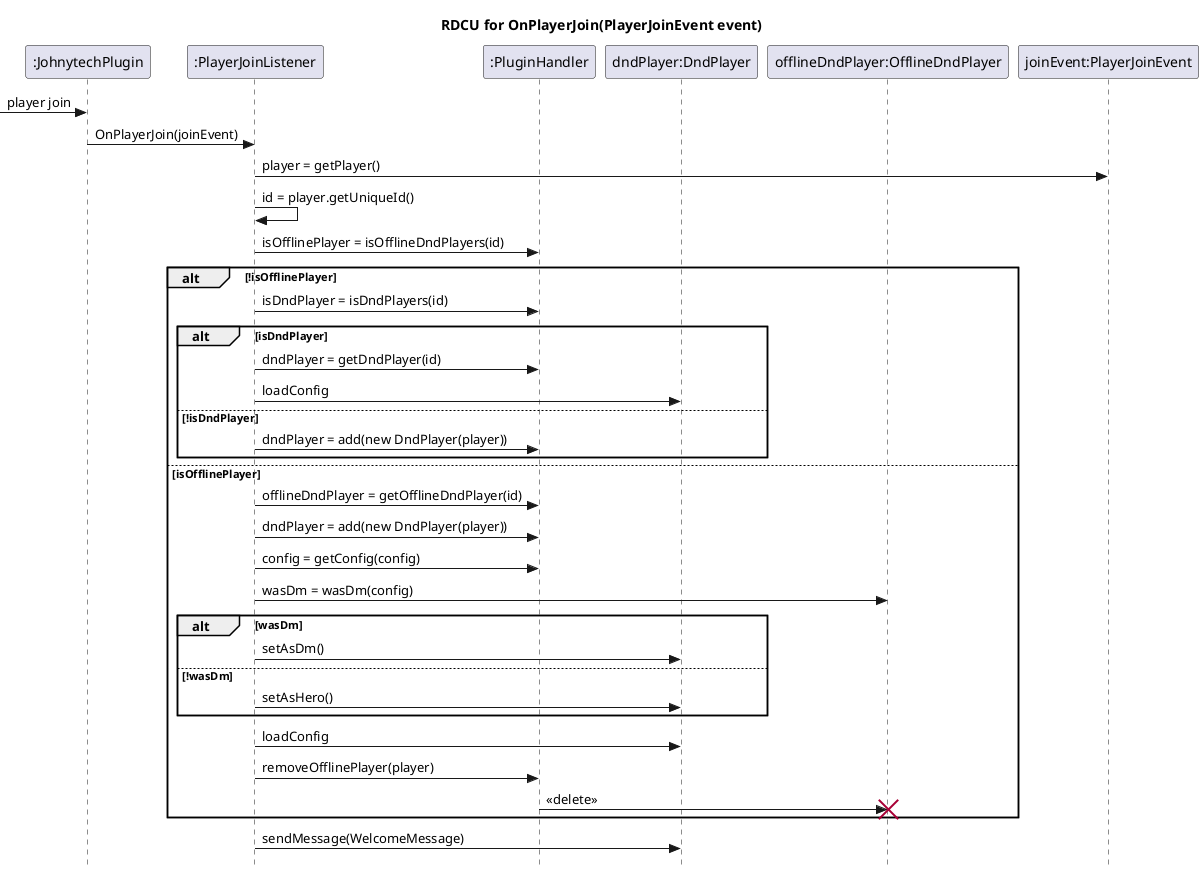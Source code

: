 @startuml
skinparam style strictuml
skinparam defaultfontname Verdana
title RDCU for OnPlayerJoin(PlayerJoinEvent event)

participant ":JohnytechPlugin" as jtp
participant ":PlayerJoinListener" as pjl
participant ":PluginHandler" as ph 
participant "dndPlayer:DndPlayer" as dndP
participant "offlineDndPlayer:OfflineDndPlayer" as OdndP
participant "joinEvent:PlayerJoinEvent" as je 

-> jtp : player join

jtp -> pjl : OnPlayerJoin(joinEvent)
pjl -> je : player = getPlayer()
pjl -> pjl : id = player.getUniqueId()

pjl -> ph : isOfflinePlayer = isOfflineDndPlayers(id)

alt !isOfflinePlayer
    pjl -> ph : isDndPlayer = isDndPlayers(id)
    alt isDndPlayer
        pjl -> ph : dndPlayer = getDndPlayer(id)
        pjl -> dndP : loadConfig
    else !isDndPlayer
        pjl -> ph : dndPlayer = add(new DndPlayer(player))
    end

else isOfflinePlayer
pjl -> ph : offlineDndPlayer = getOfflineDndPlayer(id)
pjl -> ph : dndPlayer = add(new DndPlayer(player))
pjl -> ph : config = getConfig(config)
pjl -> OdndP : wasDm = wasDm(config)
alt wasDm
    pjl -> dndP : setAsDm()
else !wasDm
    pjl -> dndP : setAsHero()
end
pjl -> dndP : loadConfig
pjl -> ph : removeOfflinePlayer(player)
ph -> OdndP !! : <<delete>>
end

pjl -> dndP : sendMessage(WelcomeMessage)


@enduml